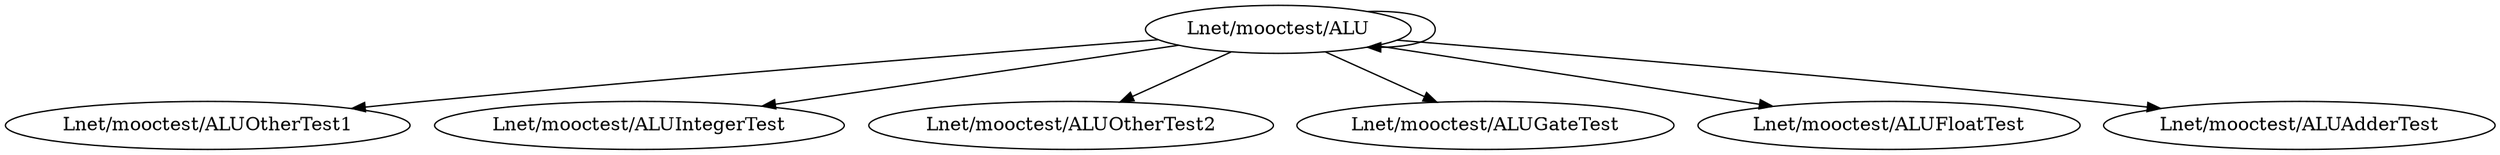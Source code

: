 digraph class {
    "Lnet/mooctest/ALU" -> "Lnet/mooctest/ALUOtherTest1";
    "Lnet/mooctest/ALU" -> "Lnet/mooctest/ALUIntegerTest";
    "Lnet/mooctest/ALU" -> "Lnet/mooctest/ALUOtherTest2";
    "Lnet/mooctest/ALU" -> "Lnet/mooctest/ALU";
    "Lnet/mooctest/ALU" -> "Lnet/mooctest/ALUGateTest";
    "Lnet/mooctest/ALU" -> "Lnet/mooctest/ALUFloatTest";
    "Lnet/mooctest/ALU" -> "Lnet/mooctest/ALUAdderTest";
}
